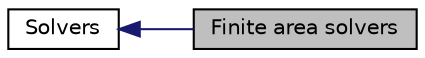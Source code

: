 digraph "Finite area solvers"
{
  bgcolor="transparent";
  edge [fontname="Helvetica",fontsize="10",labelfontname="Helvetica",labelfontsize="10"];
  node [fontname="Helvetica",fontsize="10",shape=record];
  rankdir=LR;
  Node0 [label="Finite area solvers",height=0.2,width=0.4,color="black", fillcolor="grey75", style="filled" fontcolor="black"];
  Node1 [label="Solvers",height=0.2,width=0.4,color="black",URL="$group__grpSolvers.html"];
  Node1->Node0 [shape=plaintext, color="midnightblue", dir="back", style="solid"];
}
